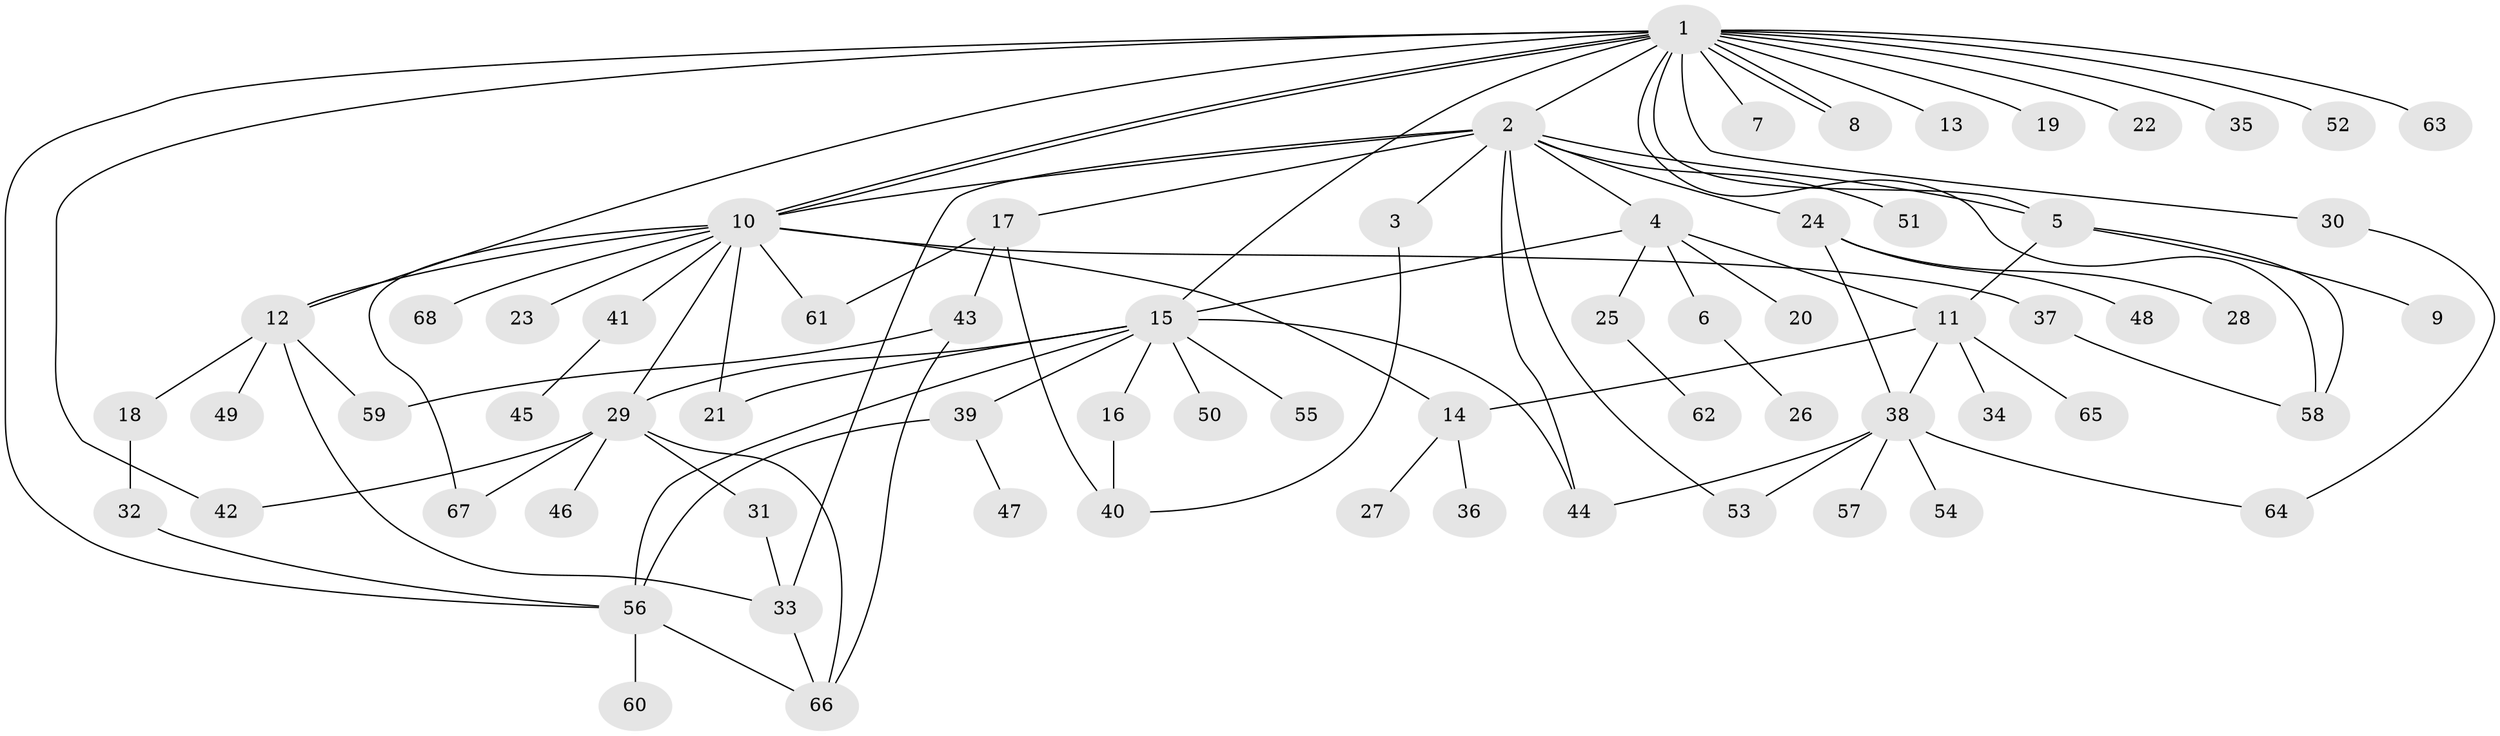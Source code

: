 // coarse degree distribution, {19: 0.02040816326530612, 11: 0.02040816326530612, 5: 0.061224489795918366, 9: 0.02040816326530612, 1: 0.5306122448979592, 2: 0.12244897959183673, 14: 0.02040816326530612, 6: 0.061224489795918366, 10: 0.02040816326530612, 3: 0.08163265306122448, 4: 0.04081632653061224}
// Generated by graph-tools (version 1.1) at 2025/51/02/27/25 19:51:54]
// undirected, 68 vertices, 98 edges
graph export_dot {
graph [start="1"]
  node [color=gray90,style=filled];
  1;
  2;
  3;
  4;
  5;
  6;
  7;
  8;
  9;
  10;
  11;
  12;
  13;
  14;
  15;
  16;
  17;
  18;
  19;
  20;
  21;
  22;
  23;
  24;
  25;
  26;
  27;
  28;
  29;
  30;
  31;
  32;
  33;
  34;
  35;
  36;
  37;
  38;
  39;
  40;
  41;
  42;
  43;
  44;
  45;
  46;
  47;
  48;
  49;
  50;
  51;
  52;
  53;
  54;
  55;
  56;
  57;
  58;
  59;
  60;
  61;
  62;
  63;
  64;
  65;
  66;
  67;
  68;
  1 -- 2;
  1 -- 5;
  1 -- 7;
  1 -- 8;
  1 -- 8;
  1 -- 10;
  1 -- 10;
  1 -- 12;
  1 -- 13;
  1 -- 15;
  1 -- 19;
  1 -- 22;
  1 -- 30;
  1 -- 35;
  1 -- 42;
  1 -- 52;
  1 -- 56;
  1 -- 58;
  1 -- 63;
  2 -- 3;
  2 -- 4;
  2 -- 5;
  2 -- 10;
  2 -- 17;
  2 -- 24;
  2 -- 33;
  2 -- 44;
  2 -- 51;
  2 -- 53;
  3 -- 40;
  4 -- 6;
  4 -- 11;
  4 -- 15;
  4 -- 20;
  4 -- 25;
  5 -- 9;
  5 -- 11;
  5 -- 58;
  6 -- 26;
  10 -- 12;
  10 -- 14;
  10 -- 21;
  10 -- 23;
  10 -- 29;
  10 -- 37;
  10 -- 41;
  10 -- 61;
  10 -- 67;
  10 -- 68;
  11 -- 14;
  11 -- 34;
  11 -- 38;
  11 -- 65;
  12 -- 18;
  12 -- 33;
  12 -- 49;
  12 -- 59;
  14 -- 27;
  14 -- 36;
  15 -- 16;
  15 -- 21;
  15 -- 29;
  15 -- 39;
  15 -- 44;
  15 -- 50;
  15 -- 55;
  15 -- 56;
  16 -- 40;
  17 -- 40;
  17 -- 43;
  17 -- 61;
  18 -- 32;
  24 -- 28;
  24 -- 38;
  24 -- 48;
  25 -- 62;
  29 -- 31;
  29 -- 42;
  29 -- 46;
  29 -- 66;
  29 -- 67;
  30 -- 64;
  31 -- 33;
  32 -- 56;
  33 -- 66;
  37 -- 58;
  38 -- 44;
  38 -- 53;
  38 -- 54;
  38 -- 57;
  38 -- 64;
  39 -- 47;
  39 -- 56;
  41 -- 45;
  43 -- 59;
  43 -- 66;
  56 -- 60;
  56 -- 66;
}
